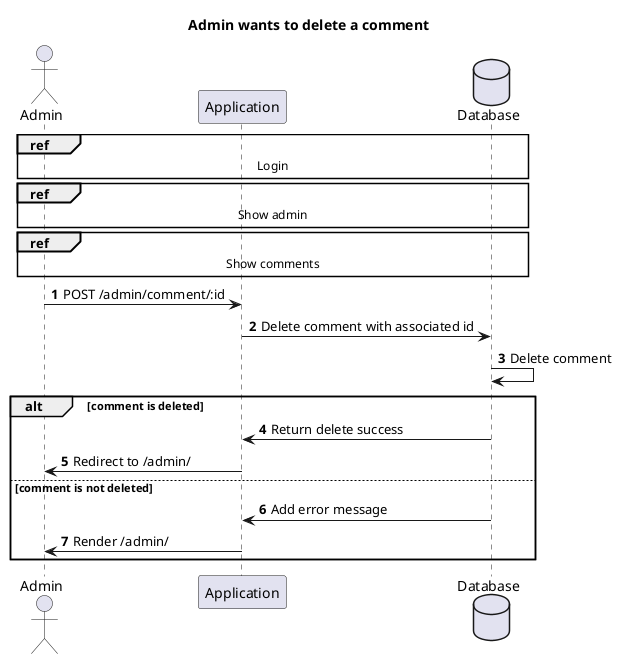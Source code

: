 @startuml
autonumber
title       Admin wants to delete a comment
actor       Admin
participant Application
database    Database

ref over Admin, Application, Database: Login
ref over Admin, Application, Database: Show admin
ref over Admin, Application, Database: Show comments

Admin -> Application: POST /admin/comment/:id
Application -> Database: Delete comment with associated id
Database -> Database: Delete comment
alt comment is deleted
    Database -> Application: Return delete success
    Application -> Admin: Redirect to /admin/
else comment is not deleted
    Database -> Application: Add error message
    Application -> Admin: Render /admin/
end

@enduml
